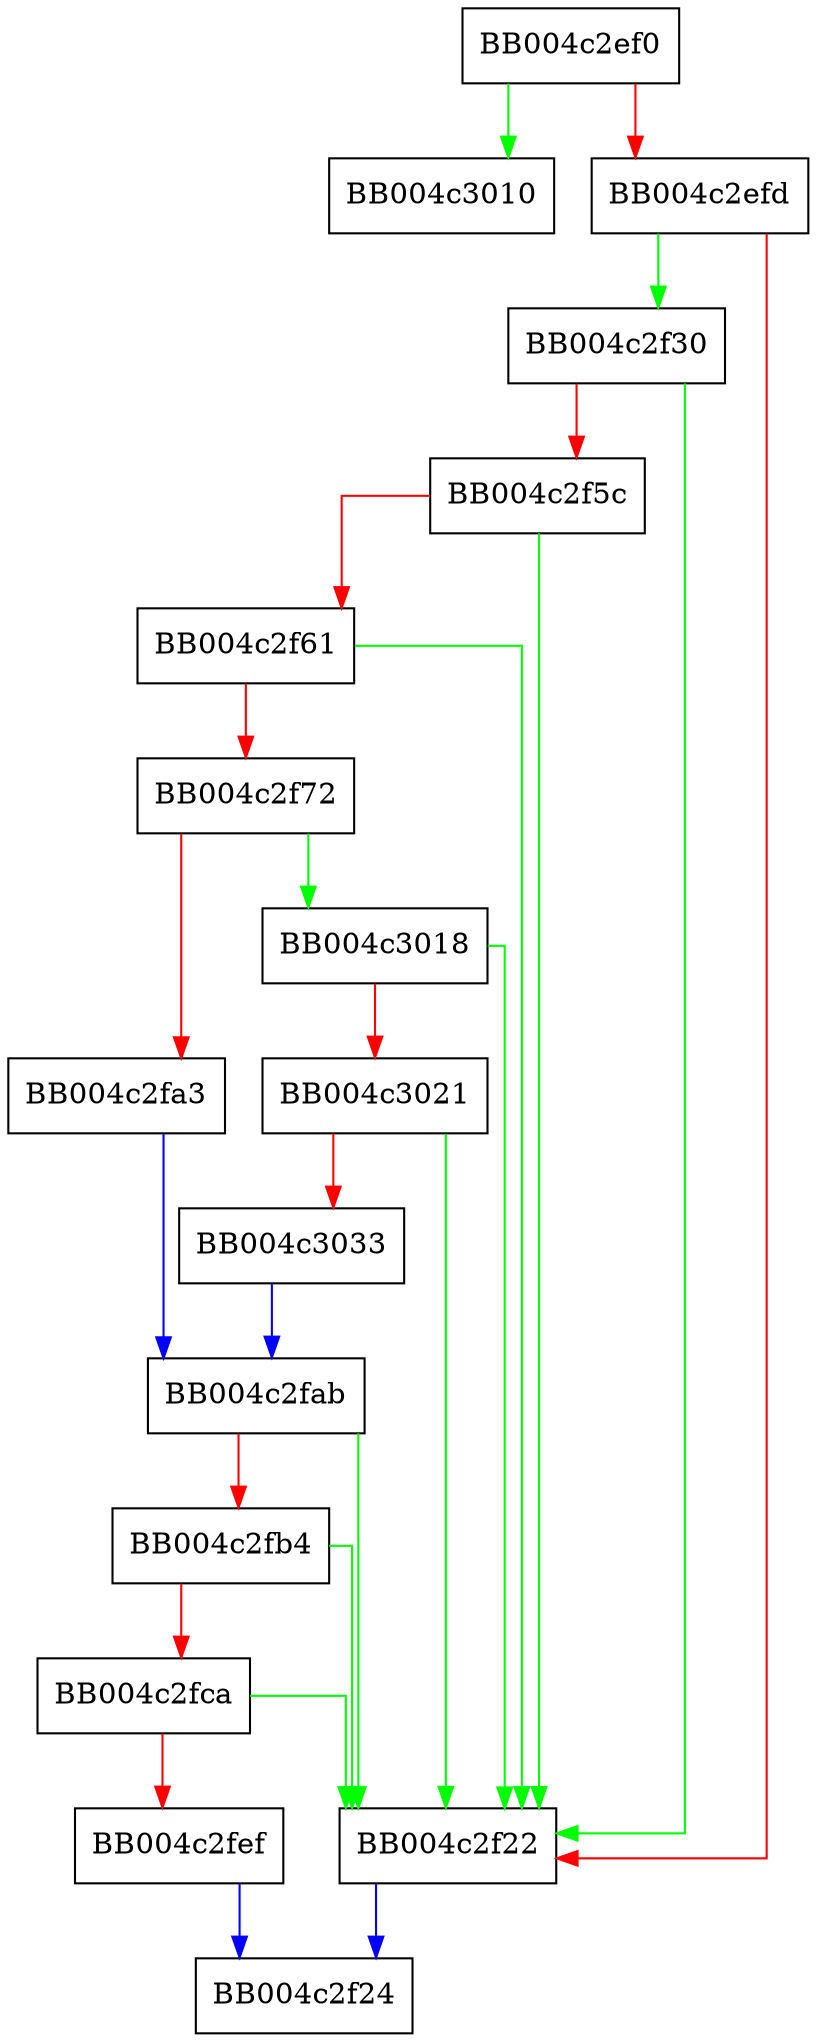 digraph ossl_quic_wire_decode_frame_conn_close {
  node [shape="box"];
  graph [splines=ortho];
  BB004c2ef0 -> BB004c3010 [color="green"];
  BB004c2ef0 -> BB004c2efd [color="red"];
  BB004c2efd -> BB004c2f30 [color="green"];
  BB004c2efd -> BB004c2f22 [color="red"];
  BB004c2f22 -> BB004c2f24 [color="blue"];
  BB004c2f30 -> BB004c2f22 [color="green"];
  BB004c2f30 -> BB004c2f5c [color="red"];
  BB004c2f5c -> BB004c2f22 [color="green"];
  BB004c2f5c -> BB004c2f61 [color="red"];
  BB004c2f61 -> BB004c2f22 [color="green"];
  BB004c2f61 -> BB004c2f72 [color="red"];
  BB004c2f72 -> BB004c3018 [color="green"];
  BB004c2f72 -> BB004c2fa3 [color="red"];
  BB004c2fa3 -> BB004c2fab [color="blue"];
  BB004c2fab -> BB004c2f22 [color="green"];
  BB004c2fab -> BB004c2fb4 [color="red"];
  BB004c2fb4 -> BB004c2f22 [color="green"];
  BB004c2fb4 -> BB004c2fca [color="red"];
  BB004c2fca -> BB004c2f22 [color="green"];
  BB004c2fca -> BB004c2fef [color="red"];
  BB004c2fef -> BB004c2f24 [color="blue"];
  BB004c3018 -> BB004c2f22 [color="green"];
  BB004c3018 -> BB004c3021 [color="red"];
  BB004c3021 -> BB004c2f22 [color="green"];
  BB004c3021 -> BB004c3033 [color="red"];
  BB004c3033 -> BB004c2fab [color="blue"];
}